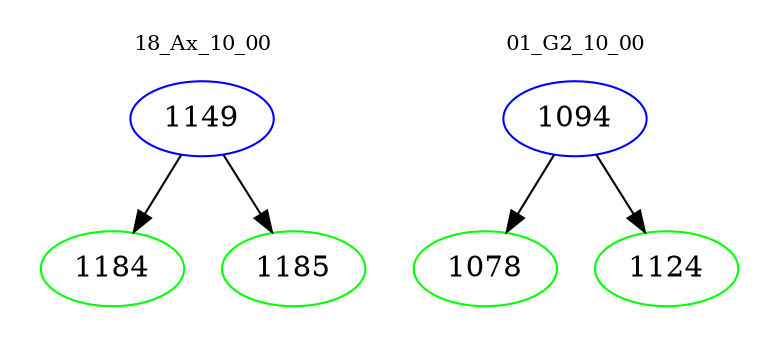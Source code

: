 digraph{
subgraph cluster_0 {
color = white
label = "18_Ax_10_00";
fontsize=10;
T0_1149 [label="1149", color="blue"]
T0_1149 -> T0_1184 [color="black"]
T0_1184 [label="1184", color="green"]
T0_1149 -> T0_1185 [color="black"]
T0_1185 [label="1185", color="green"]
}
subgraph cluster_1 {
color = white
label = "01_G2_10_00";
fontsize=10;
T1_1094 [label="1094", color="blue"]
T1_1094 -> T1_1078 [color="black"]
T1_1078 [label="1078", color="green"]
T1_1094 -> T1_1124 [color="black"]
T1_1124 [label="1124", color="green"]
}
}
